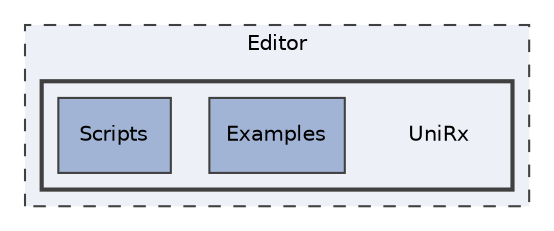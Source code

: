digraph "Editor/UniRx"
{
 // LATEX_PDF_SIZE
  edge [fontname="Helvetica",fontsize="10",labelfontname="Helvetica",labelfontsize="10"];
  node [fontname="Helvetica",fontsize="10",shape=record];
  compound=true
  subgraph clusterdir_14eca4e58e6d71e3a9859288c1bd2735 {
    graph [ bgcolor="#edf0f7", pencolor="grey25", style="filled,dashed,", label="Editor", fontname="Helvetica", fontsize="10", URL="dir_14eca4e58e6d71e3a9859288c1bd2735.html"]
  subgraph clusterdir_e0d523a815145225f91bb175fb604c23 {
    graph [ bgcolor="#edf0f7", pencolor="grey25", style="filled,bold,", label="", fontname="Helvetica", fontsize="10", URL="dir_e0d523a815145225f91bb175fb604c23.html"]
    dir_e0d523a815145225f91bb175fb604c23 [shape=plaintext, label="UniRx"];
  dir_415162c6b7c3a052fdedfd1acbb3b1bb [shape=box, label="Examples", style="filled,", fillcolor="#a2b4d6", color="grey25", URL="dir_415162c6b7c3a052fdedfd1acbb3b1bb.html"];
  dir_78290d64b6a94e1392a62afc773d87b1 [shape=box, label="Scripts", style="filled,", fillcolor="#a2b4d6", color="grey25", URL="dir_78290d64b6a94e1392a62afc773d87b1.html"];
  }
  }
}

